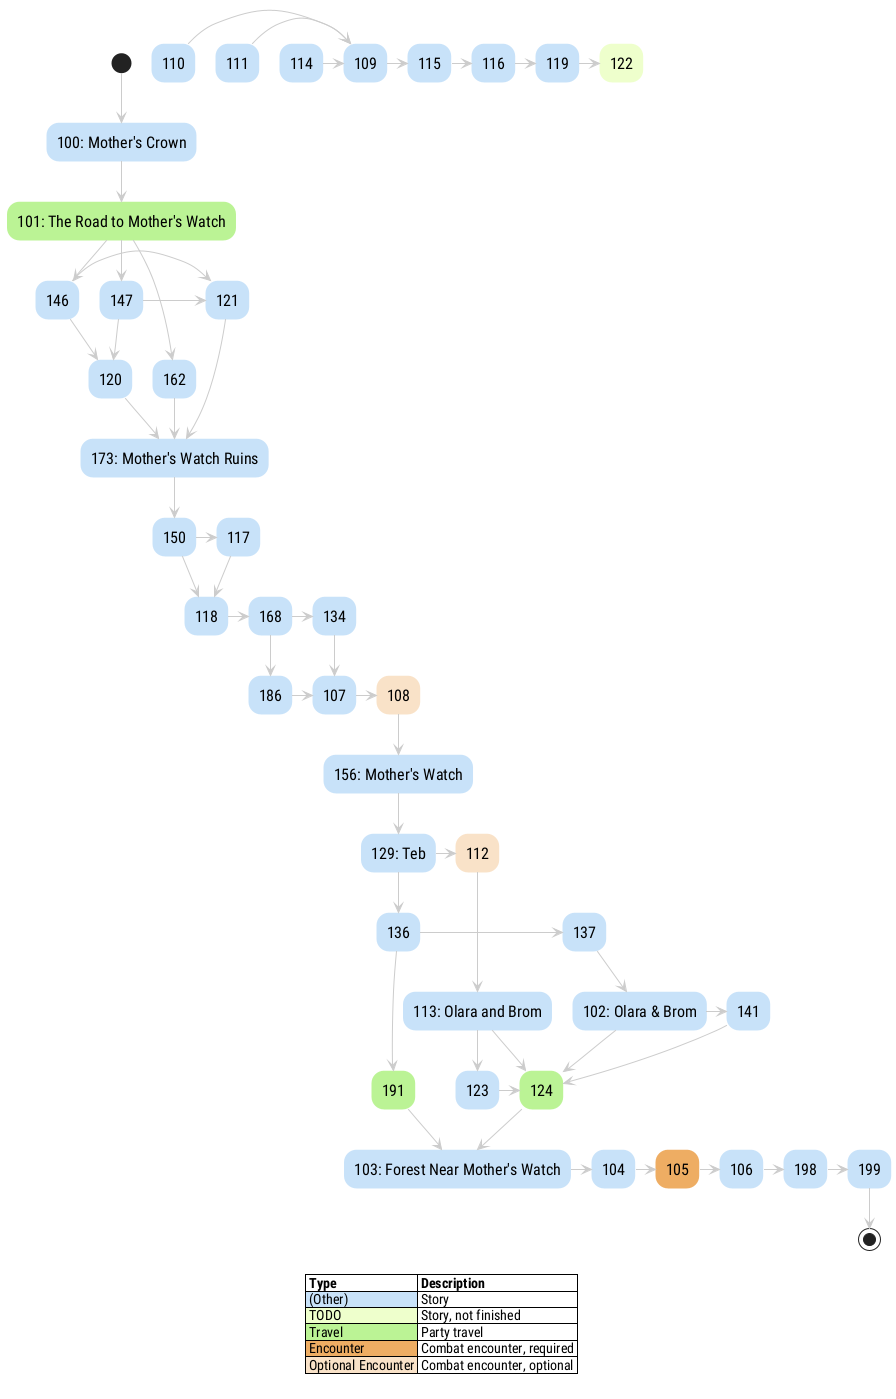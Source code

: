 @startuml

' title IASO Story Graph

skinparam {
	DefaultFontName Roboto Condensed
	DefaultFontSize 16
	shadowing false
	HyperlinkUnderline false
	HyperlinkColor #000000

	
	ArrowColor #cccccc
	BackgroundColor #ffffff
	
	ActivityBackgroundColor #C8E2F9
	ActivityBorderColor #C8E2F9

  ActivityBackgroundColor<<NotStarted>> #ffff99
  ActivityBorderColor<<NotStarted>> #ffff99
  ActivityBackgroundColor<<TODO>> #eeffcc
  ActivityBorderColor<<TODO>> #eeffcc
  ActivityBackgroundColor<<OptionalEncounter>> #F9E2C8
  ActivityBorderColor<<OptionalEncounter>> #F9E2C8
  ActivityBackgroundColor<<Encounter>> #EEAD63
  ActivityBorderColor<<Encounter>> #EEAD63
  ActivityBackgroundColor<<Travel>> #BBF395
  ActivityBorderColor<<Travel>> #BBF395
	LegendBackgroundColor transparent
	LegendBorderColor transparent
	LegendBorderThickness 0
}

(*) --> "[[100-mothers-crown.html 100: Mother's Crown]]" as e100 
e100 --> "[[101-road-to-mothers-watch.html 101: The Road to Mother's Watch]]" as e101 <<Travel>>
e101 -> "[[146-scrappers-deaf.html 146]]" as e146 
e101 --> "[[147-striders-blind.html 147]]" as e147 
e101 --> "[[162-scrappers-surprise.html 162]]" as e162 
"[[102-olaras-cave.html 102: Olara & Brom]]" as e102  -> "[[141-iaso-brom.html 141]]" as e141 
e102 --> "[[124-back-to-mothers-watch.html 124]]" as e124 <<Travel>>
"[[103-cardiac-event.html 103: Forest Near Mother's Watch]]" as e103  -> "[[104-clear.html 104]]" as e104 
e104 -> "[[105-striders.html 105]]" as e105 <<Encounter>>
e105 -> "[[106-all-mother-mountain.html 106]]" as e106 
e106 -> "[[198-corruptor-module.html 198]]" as e198 
"[[107-lab.html 107]]" as e107  -> "[[108-exit.html 108]]" as e108 <<OptionalEncounter>>
e108 --> "[[156-mothers-watch.html 156: Mother's Watch]]" as e156 
"[[109-dinner.html 109]]" as e109  -> "[[115-lodging.html 115]]" as e115 
"[[110-carja-refugee-family.html 110]]" as e110  -> e109
"[[111-tradespeople.html 111]]" as e111  -> e109
"[[112-leave-tonight.html 112]]" as e112 <<OptionalEncounter>> --> "[[113-olara-and-brom-night.html 113: Olara and Brom]]" as e113 
e113 -> "[[123-iaso-brom-olara.html 123]]" as e123 
e113 --> e124
"[[114-iala-uln-jineko.html 114]]" as e114  -> e109
e115 -> "[[116-logging.html 116]]" as e116 
e116 -> "[[119-timber-and-striders.html 119]]" as e119 
"[[117-medical-focus.html 117]]" as e117  -> "[[118-focus.html 118]]" as e118 
e118 -> "[[168-power-wall.html 168]]" as e168 
e119 -> "[[122-lumber-carts.html 122]]" as e122 <<TODO>>
"[[120-scrappers-incoming.html 120]]" as e120  --> "[[173-ruins-entrance.html 173: Mother's Watch Ruins]]" as e173 
"[[121-scrappers-treeline.html 121]]" as e121  --> e173
e123 -> e124
e124 --> e103
"[[129-teb.html 129: Teb]]" as e129  -> e112
e129 --> "[[136-leave-tomorrow.html 136]]" as e136 
"[[134-synchronize.html 134]]" as e134  -> e107
e136 -> "[[137-leave-morning.html 137]]" as e137 
e136 --> "[[191-not-interested.html 191]]" as e191 <<Travel>>
e137 --> e102
e141 -> e124
e146 -> e121
e146 --> e120
e147 -> e121
e147 --> e120
"[[150-the-blinking-light.html 150]]" as e150  -> e117
e150 --> e118
e156 --> e129
e162 --> e173
e168 -> e134
e168 --> "[[186-no-synchronize.html 186]]" as e186 
e173 --> e150
e186 -> e107
e191 --> e103
e198 -> "[[199-what-next.html 199]]" as e199 
e199 --> (*)

legend
|= Type |= Description |
|<#C8E2F9> (Other) | Story |
|<#eeffcc> TODO | Story, not finished |
|<#BBF395> Travel | Party travel |
|<#EEAD63> Encounter | Combat encounter, required |
|<#F9E2C8> Optional Encounter | Combat encounter, optional |
endlegend


@enduml
